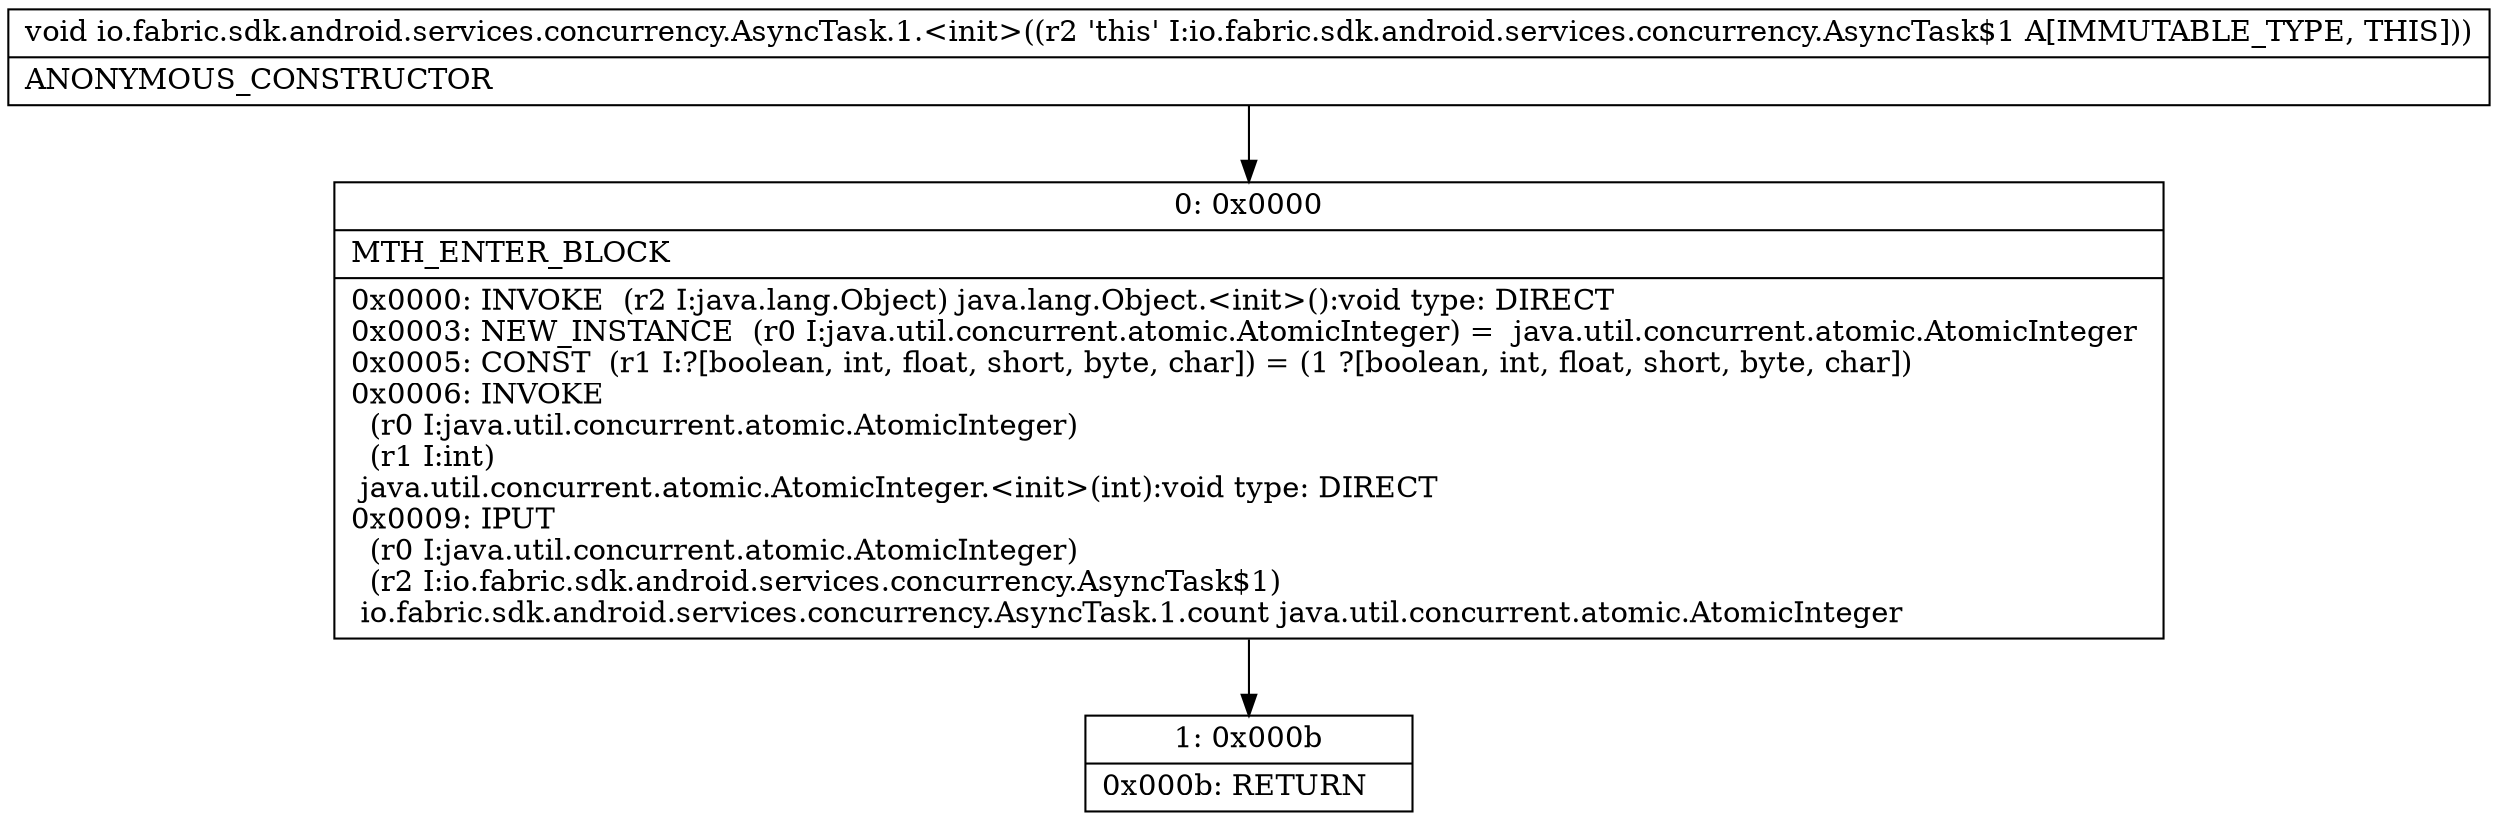 digraph "CFG forio.fabric.sdk.android.services.concurrency.AsyncTask.1.\<init\>()V" {
Node_0 [shape=record,label="{0\:\ 0x0000|MTH_ENTER_BLOCK\l|0x0000: INVOKE  (r2 I:java.lang.Object) java.lang.Object.\<init\>():void type: DIRECT \l0x0003: NEW_INSTANCE  (r0 I:java.util.concurrent.atomic.AtomicInteger) =  java.util.concurrent.atomic.AtomicInteger \l0x0005: CONST  (r1 I:?[boolean, int, float, short, byte, char]) = (1 ?[boolean, int, float, short, byte, char]) \l0x0006: INVOKE  \l  (r0 I:java.util.concurrent.atomic.AtomicInteger)\l  (r1 I:int)\l java.util.concurrent.atomic.AtomicInteger.\<init\>(int):void type: DIRECT \l0x0009: IPUT  \l  (r0 I:java.util.concurrent.atomic.AtomicInteger)\l  (r2 I:io.fabric.sdk.android.services.concurrency.AsyncTask$1)\l io.fabric.sdk.android.services.concurrency.AsyncTask.1.count java.util.concurrent.atomic.AtomicInteger \l}"];
Node_1 [shape=record,label="{1\:\ 0x000b|0x000b: RETURN   \l}"];
MethodNode[shape=record,label="{void io.fabric.sdk.android.services.concurrency.AsyncTask.1.\<init\>((r2 'this' I:io.fabric.sdk.android.services.concurrency.AsyncTask$1 A[IMMUTABLE_TYPE, THIS]))  | ANONYMOUS_CONSTRUCTOR\l}"];
MethodNode -> Node_0;
Node_0 -> Node_1;
}


